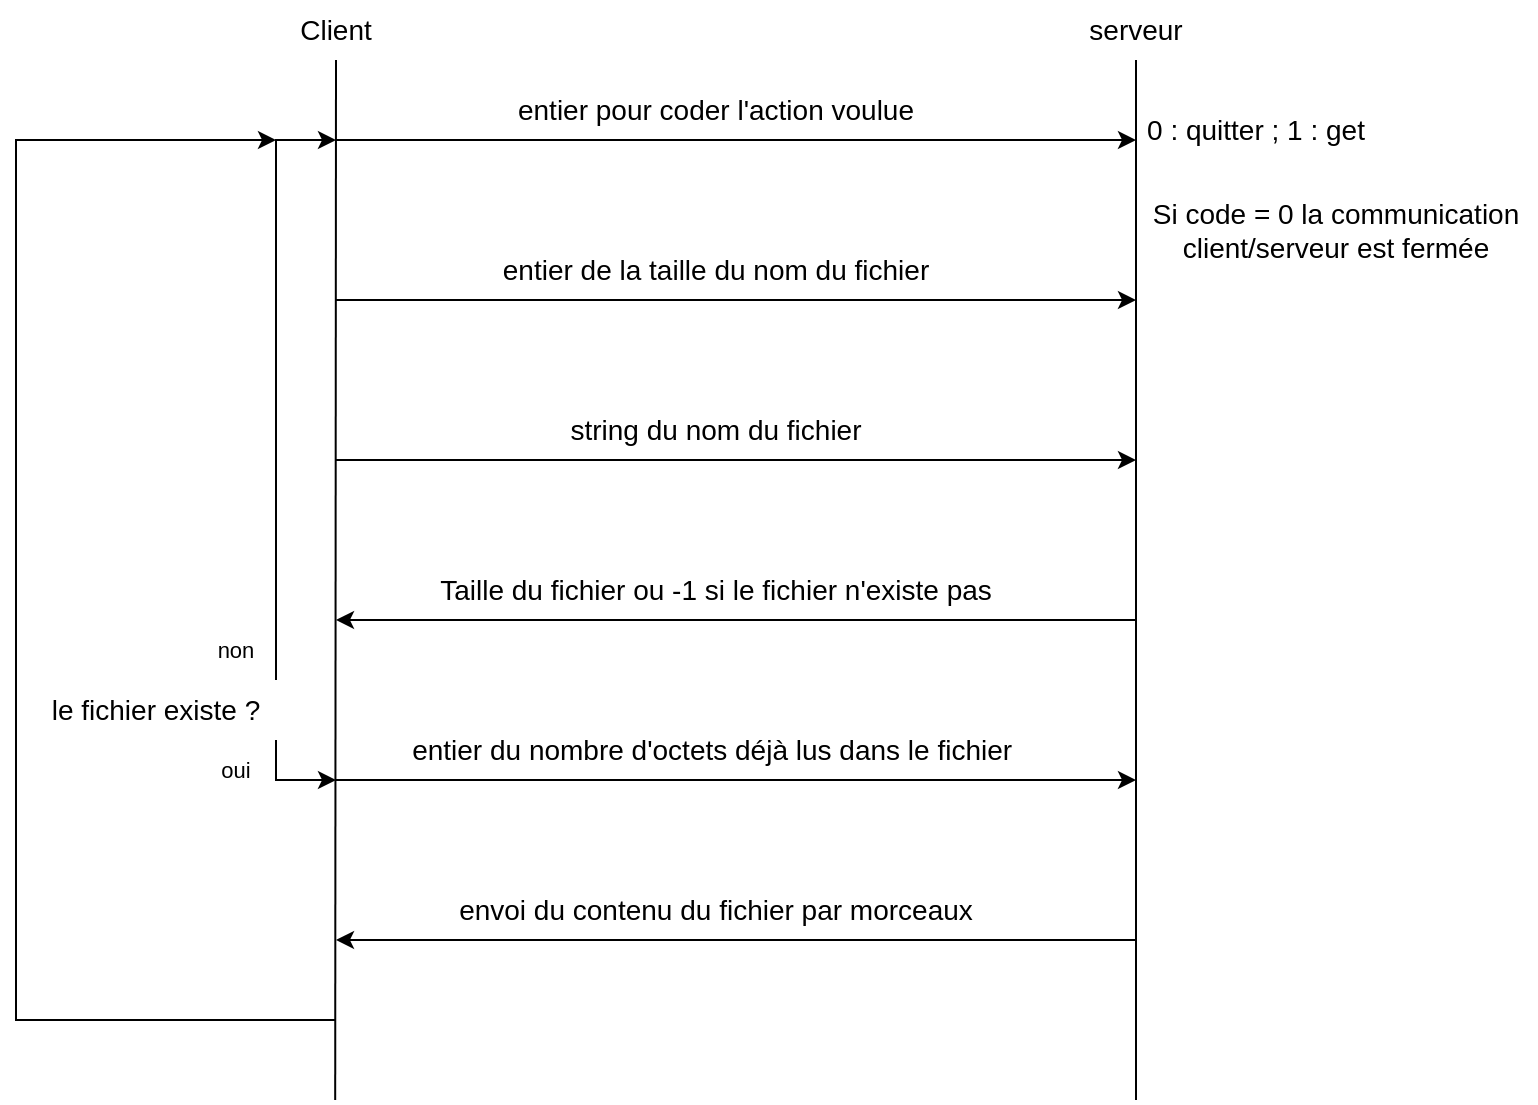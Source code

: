 <mxfile version="16.5.2" type="device"><diagram id="EzknV4vrXtdMTsb4mSIc" name="Page-1"><mxGraphModel dx="1874" dy="566" grid="1" gridSize="10" guides="1" tooltips="1" connect="1" arrows="1" fold="1" page="1" pageScale="1" pageWidth="850" pageHeight="1100" math="0" shadow="0"><root><mxCell id="0"/><mxCell id="1" parent="0"/><mxCell id="HmDkkWHDEEoavgmJ92DL-2" value="" style="endArrow=none;html=1;rounded=0;entryX=0.5;entryY=1;entryDx=0;entryDy=0;" edge="1" parent="1" target="HmDkkWHDEEoavgmJ92DL-4"><mxGeometry width="50" height="50" relative="1" as="geometry"><mxPoint x="159.6" y="600" as="sourcePoint"/><mxPoint x="159.6" y="40" as="targetPoint"/></mxGeometry></mxCell><mxCell id="HmDkkWHDEEoavgmJ92DL-3" value="" style="endArrow=none;html=1;rounded=0;" edge="1" parent="1"><mxGeometry width="50" height="50" relative="1" as="geometry"><mxPoint x="560" y="600" as="sourcePoint"/><mxPoint x="560" y="80" as="targetPoint"/></mxGeometry></mxCell><mxCell id="HmDkkWHDEEoavgmJ92DL-4" value="&lt;font style=&quot;font-size: 14px&quot;&gt;Client&lt;/font&gt;" style="text;html=1;strokeColor=none;fillColor=none;align=center;verticalAlign=middle;whiteSpace=wrap;rounded=0;" vertex="1" parent="1"><mxGeometry x="130" y="50" width="60" height="30" as="geometry"/></mxCell><mxCell id="HmDkkWHDEEoavgmJ92DL-5" value="&lt;font style=&quot;font-size: 14px&quot;&gt;serveur&lt;br&gt;&lt;/font&gt;" style="text;html=1;strokeColor=none;fillColor=none;align=center;verticalAlign=middle;whiteSpace=wrap;rounded=0;" vertex="1" parent="1"><mxGeometry x="530" y="50" width="60" height="30" as="geometry"/></mxCell><mxCell id="HmDkkWHDEEoavgmJ92DL-6" value="" style="endArrow=classic;html=1;rounded=0;fontSize=14;" edge="1" parent="1"><mxGeometry width="50" height="50" relative="1" as="geometry"><mxPoint x="160" y="120" as="sourcePoint"/><mxPoint x="560" y="120" as="targetPoint"/></mxGeometry></mxCell><mxCell id="HmDkkWHDEEoavgmJ92DL-7" value="entier pour coder l'action voulue" style="text;html=1;strokeColor=none;fillColor=none;align=center;verticalAlign=middle;whiteSpace=wrap;rounded=0;fontSize=14;" vertex="1" parent="1"><mxGeometry x="200" y="90" width="300" height="30" as="geometry"/></mxCell><mxCell id="HmDkkWHDEEoavgmJ92DL-8" value="0 : quitter ; 1 : get" style="text;html=1;strokeColor=none;fillColor=none;align=center;verticalAlign=middle;whiteSpace=wrap;rounded=0;fontSize=14;" vertex="1" parent="1"><mxGeometry x="560" y="100" width="120" height="30" as="geometry"/></mxCell><mxCell id="HmDkkWHDEEoavgmJ92DL-9" value="" style="endArrow=classic;html=1;rounded=0;fontSize=14;" edge="1" parent="1"><mxGeometry width="50" height="50" relative="1" as="geometry"><mxPoint x="160" y="200" as="sourcePoint"/><mxPoint x="560" y="200" as="targetPoint"/></mxGeometry></mxCell><mxCell id="HmDkkWHDEEoavgmJ92DL-11" value="entier de la taille du nom du fichier" style="text;html=1;strokeColor=none;fillColor=none;align=center;verticalAlign=middle;whiteSpace=wrap;rounded=0;fontSize=14;" vertex="1" parent="1"><mxGeometry x="200" y="170" width="300" height="30" as="geometry"/></mxCell><mxCell id="HmDkkWHDEEoavgmJ92DL-12" value="" style="endArrow=classic;html=1;rounded=0;fontSize=14;" edge="1" parent="1"><mxGeometry width="50" height="50" relative="1" as="geometry"><mxPoint x="160" y="280" as="sourcePoint"/><mxPoint x="560" y="280" as="targetPoint"/></mxGeometry></mxCell><mxCell id="HmDkkWHDEEoavgmJ92DL-13" value="string du nom du fichier" style="text;html=1;strokeColor=none;fillColor=none;align=center;verticalAlign=middle;whiteSpace=wrap;rounded=0;fontSize=14;" vertex="1" parent="1"><mxGeometry x="200" y="250" width="300" height="30" as="geometry"/></mxCell><mxCell id="HmDkkWHDEEoavgmJ92DL-14" value="" style="endArrow=classic;html=1;rounded=0;fontSize=14;" edge="1" parent="1"><mxGeometry width="50" height="50" relative="1" as="geometry"><mxPoint x="560" y="360" as="sourcePoint"/><mxPoint x="160" y="360" as="targetPoint"/></mxGeometry></mxCell><mxCell id="HmDkkWHDEEoavgmJ92DL-15" value="Taille du fichier ou -1 si le fichier n'existe pas" style="text;html=1;strokeColor=none;fillColor=none;align=center;verticalAlign=middle;whiteSpace=wrap;rounded=0;fontSize=14;" vertex="1" parent="1"><mxGeometry x="200" y="330" width="300" height="30" as="geometry"/></mxCell><mxCell id="HmDkkWHDEEoavgmJ92DL-16" value="" style="endArrow=classic;html=1;rounded=0;fontSize=14;" edge="1" parent="1"><mxGeometry width="50" height="50" relative="1" as="geometry"><mxPoint x="560" y="520" as="sourcePoint"/><mxPoint x="160" y="520" as="targetPoint"/></mxGeometry></mxCell><mxCell id="HmDkkWHDEEoavgmJ92DL-17" value="le fichier existe ?" style="text;html=1;strokeColor=none;fillColor=none;align=center;verticalAlign=middle;whiteSpace=wrap;rounded=0;fontSize=14;" vertex="1" parent="1"><mxGeometry x="10" y="390" width="120" height="30" as="geometry"/></mxCell><mxCell id="HmDkkWHDEEoavgmJ92DL-18" value="envoi du contenu du fichier par morceaux" style="text;html=1;strokeColor=none;fillColor=none;align=center;verticalAlign=middle;whiteSpace=wrap;rounded=0;fontSize=14;" vertex="1" parent="1"><mxGeometry x="205" y="490" width="290" height="30" as="geometry"/></mxCell><mxCell id="HmDkkWHDEEoavgmJ92DL-29" value="" style="endArrow=classic;html=1;rounded=0;fontSize=11;" edge="1" parent="1"><mxGeometry width="50" height="50" relative="1" as="geometry"><mxPoint x="160" y="440" as="sourcePoint"/><mxPoint x="560" y="440" as="targetPoint"/></mxGeometry></mxCell><mxCell id="HmDkkWHDEEoavgmJ92DL-30" value="" style="endArrow=classic;html=1;rounded=0;fontSize=11;exitX=1;exitY=0;exitDx=0;exitDy=0;" edge="1" parent="1" source="HmDkkWHDEEoavgmJ92DL-17"><mxGeometry width="50" height="50" relative="1" as="geometry"><mxPoint x="90" y="320" as="sourcePoint"/><mxPoint x="160" y="120" as="targetPoint"/><Array as="points"><mxPoint x="130" y="120"/></Array></mxGeometry></mxCell><mxCell id="HmDkkWHDEEoavgmJ92DL-31" value="non" style="text;html=1;strokeColor=none;fillColor=none;align=center;verticalAlign=middle;whiteSpace=wrap;rounded=0;fontSize=11;" vertex="1" parent="1"><mxGeometry x="80" y="360" width="60" height="30" as="geometry"/></mxCell><mxCell id="HmDkkWHDEEoavgmJ92DL-32" value="" style="endArrow=classic;html=1;rounded=0;fontSize=11;exitX=1;exitY=1;exitDx=0;exitDy=0;" edge="1" parent="1" source="HmDkkWHDEEoavgmJ92DL-17"><mxGeometry width="50" height="50" relative="1" as="geometry"><mxPoint x="80" y="510" as="sourcePoint"/><mxPoint x="160" y="440" as="targetPoint"/><Array as="points"><mxPoint x="130" y="440"/></Array></mxGeometry></mxCell><mxCell id="HmDkkWHDEEoavgmJ92DL-33" value="oui" style="text;html=1;strokeColor=none;fillColor=none;align=center;verticalAlign=middle;whiteSpace=wrap;rounded=0;fontSize=11;" vertex="1" parent="1"><mxGeometry x="80" y="420" width="60" height="30" as="geometry"/></mxCell><mxCell id="HmDkkWHDEEoavgmJ92DL-35" value="entier du nombre d'octets déjà lus dans le fichier&amp;nbsp;" style="text;html=1;strokeColor=none;fillColor=none;align=center;verticalAlign=middle;whiteSpace=wrap;rounded=0;fontSize=14;" vertex="1" parent="1"><mxGeometry x="190" y="410" width="320" height="30" as="geometry"/></mxCell><mxCell id="HmDkkWHDEEoavgmJ92DL-36" value="" style="endArrow=classic;html=1;rounded=0;fontSize=11;" edge="1" parent="1"><mxGeometry width="50" height="50" relative="1" as="geometry"><mxPoint x="160" y="560" as="sourcePoint"/><mxPoint x="130" y="120" as="targetPoint"/><Array as="points"><mxPoint y="560"/><mxPoint y="120"/></Array></mxGeometry></mxCell><mxCell id="HmDkkWHDEEoavgmJ92DL-37" value="&lt;font style=&quot;font-size: 14px&quot;&gt;Si code = 0 la communication client/serveur est fermée&lt;/font&gt;" style="text;html=1;strokeColor=none;fillColor=none;align=center;verticalAlign=middle;whiteSpace=wrap;rounded=0;fontSize=11;" vertex="1" parent="1"><mxGeometry x="560" y="150" width="200" height="30" as="geometry"/></mxCell></root></mxGraphModel></diagram></mxfile>